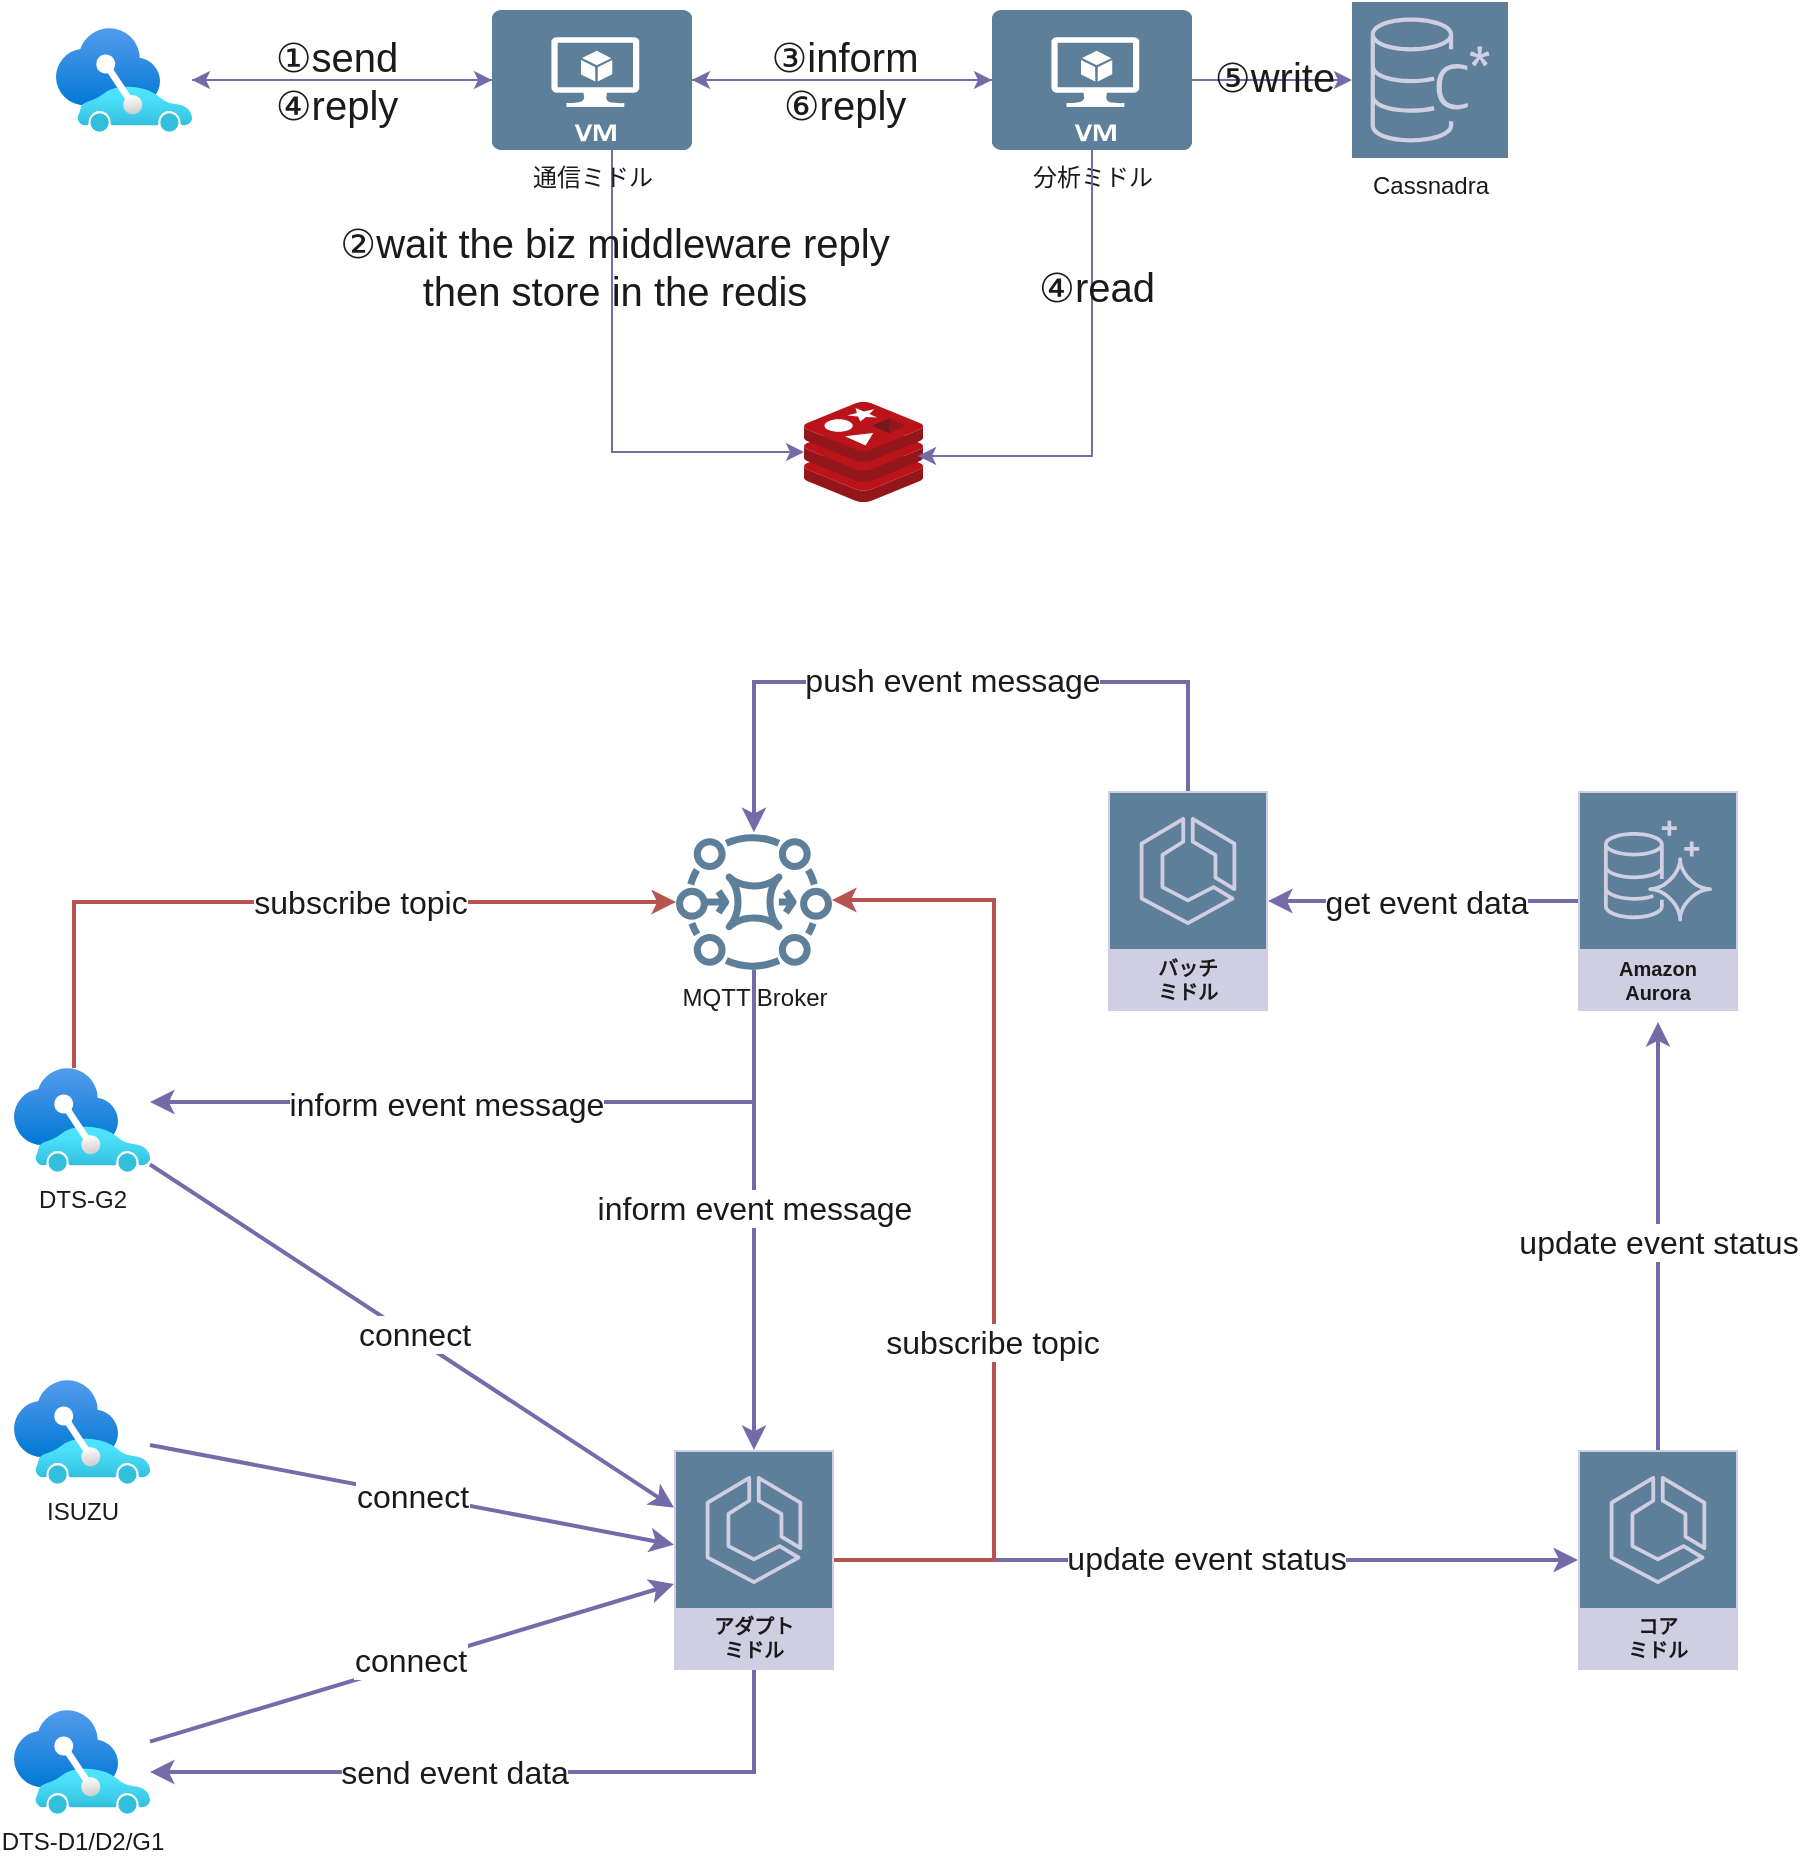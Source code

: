 <mxfile version="24.7.14">
  <diagram name="Page-1" id="x4K4CEO3Q-1ovU_ClNiI">
    <mxGraphModel dx="1386" dy="783" grid="1" gridSize="10" guides="1" tooltips="1" connect="1" arrows="1" fold="1" page="1" pageScale="1" pageWidth="827" pageHeight="1169" math="0" shadow="0">
      <root>
        <mxCell id="0" />
        <mxCell id="1" parent="0" />
        <mxCell id="N8VDQgT_DGMl3T4in-GJ-12" style="edgeStyle=orthogonalEdgeStyle;rounded=0;orthogonalLoop=1;jettySize=auto;html=1;shadow=0;labelBackgroundColor=none;strokeColor=#736CA8;fontColor=default;" edge="1" parent="1" source="N8VDQgT_DGMl3T4in-GJ-1" target="N8VDQgT_DGMl3T4in-GJ-2">
          <mxGeometry relative="1" as="geometry" />
        </mxCell>
        <mxCell id="N8VDQgT_DGMl3T4in-GJ-1" value="" style="image;aspect=fixed;html=1;points=[];align=center;fontSize=12;image=img/lib/azure2/other/Connected_Vehicle_Platform.svg;shadow=0;labelBackgroundColor=none;fillColor=#5D7F99;strokeColor=#D0CEE2;fontColor=#1A1A1A;" vertex="1" parent="1">
          <mxGeometry x="51" y="13" width="68" height="52" as="geometry" />
        </mxCell>
        <mxCell id="N8VDQgT_DGMl3T4in-GJ-10" style="edgeStyle=orthogonalEdgeStyle;rounded=0;orthogonalLoop=1;jettySize=auto;html=1;shadow=0;labelBackgroundColor=none;strokeColor=#736CA8;fontColor=default;" edge="1" parent="1" source="N8VDQgT_DGMl3T4in-GJ-2" target="N8VDQgT_DGMl3T4in-GJ-3">
          <mxGeometry relative="1" as="geometry" />
        </mxCell>
        <mxCell id="N8VDQgT_DGMl3T4in-GJ-13" style="edgeStyle=orthogonalEdgeStyle;rounded=0;orthogonalLoop=1;jettySize=auto;html=1;shadow=0;labelBackgroundColor=none;strokeColor=#736CA8;fontColor=default;" edge="1" parent="1" source="N8VDQgT_DGMl3T4in-GJ-2" target="N8VDQgT_DGMl3T4in-GJ-1">
          <mxGeometry relative="1" as="geometry" />
        </mxCell>
        <mxCell id="N8VDQgT_DGMl3T4in-GJ-21" value="①send&lt;div&gt;④reply&lt;/div&gt;" style="edgeLabel;html=1;align=center;verticalAlign=middle;resizable=0;points=[];fontSize=20;shadow=0;labelBackgroundColor=none;fontColor=#1A1A1A;" vertex="1" connectable="0" parent="N8VDQgT_DGMl3T4in-GJ-13">
          <mxGeometry x="0.04" relative="1" as="geometry">
            <mxPoint as="offset" />
          </mxGeometry>
        </mxCell>
        <mxCell id="N8VDQgT_DGMl3T4in-GJ-30" style="edgeStyle=orthogonalEdgeStyle;rounded=0;orthogonalLoop=1;jettySize=auto;html=1;shadow=0;labelBackgroundColor=none;strokeColor=#736CA8;fontColor=default;" edge="1" parent="1" source="N8VDQgT_DGMl3T4in-GJ-2" target="N8VDQgT_DGMl3T4in-GJ-8">
          <mxGeometry relative="1" as="geometry">
            <Array as="points">
              <mxPoint x="329" y="225" />
            </Array>
          </mxGeometry>
        </mxCell>
        <mxCell id="N8VDQgT_DGMl3T4in-GJ-31" value="&lt;span style=&quot;font-size: 20px;&quot;&gt;②wait the biz middleware reply&lt;/span&gt;&lt;div style=&quot;font-size: 20px;&quot;&gt;then store in the redis&lt;/div&gt;" style="edgeLabel;html=1;align=center;verticalAlign=middle;resizable=0;points=[];shadow=0;labelBackgroundColor=none;fontColor=#1A1A1A;" vertex="1" connectable="0" parent="N8VDQgT_DGMl3T4in-GJ-30">
          <mxGeometry x="-0.53" y="1" relative="1" as="geometry">
            <mxPoint as="offset" />
          </mxGeometry>
        </mxCell>
        <mxCell id="N8VDQgT_DGMl3T4in-GJ-2" value="通信ミドル" style="verticalLabelPosition=bottom;html=1;verticalAlign=top;align=center;strokeColor=none;fillColor=#5D7F99;shape=mxgraph.azure.virtual_machine;shadow=0;labelBackgroundColor=none;fontColor=#1A1A1A;" vertex="1" parent="1">
          <mxGeometry x="269" y="4" width="100" height="70" as="geometry" />
        </mxCell>
        <mxCell id="N8VDQgT_DGMl3T4in-GJ-3" value="分析ミドル" style="verticalLabelPosition=bottom;html=1;verticalAlign=top;align=center;strokeColor=none;fillColor=#5D7F99;shape=mxgraph.azure.virtual_machine;shadow=0;labelBackgroundColor=none;fontColor=#1A1A1A;" vertex="1" parent="1">
          <mxGeometry x="519" y="4" width="100" height="70" as="geometry" />
        </mxCell>
        <mxCell id="N8VDQgT_DGMl3T4in-GJ-8" value="" style="image;sketch=0;aspect=fixed;html=1;points=[];align=center;fontSize=12;image=img/lib/mscae/Cache_Redis_Product.svg;shadow=0;labelBackgroundColor=none;fillColor=#5D7F99;strokeColor=#D0CEE2;fontColor=#1A1A1A;" vertex="1" parent="1">
          <mxGeometry x="425" y="200" width="59.52" height="50" as="geometry" />
        </mxCell>
        <mxCell id="N8VDQgT_DGMl3T4in-GJ-9" value="Cassnadra" style="sketch=0;points=[[0,0,0],[0.25,0,0],[0.5,0,0],[0.75,0,0],[1,0,0],[0,1,0],[0.25,1,0],[0.5,1,0],[0.75,1,0],[1,1,0],[0,0.25,0],[0,0.5,0],[0,0.75,0],[1,0.25,0],[1,0.5,0],[1,0.75,0]];outlineConnect=0;fontColor=#1A1A1A;fillColor=#5D7F99;strokeColor=#D0CEE2;dashed=0;verticalLabelPosition=bottom;verticalAlign=top;align=center;html=1;fontSize=12;fontStyle=0;aspect=fixed;shape=mxgraph.aws4.resourceIcon;resIcon=mxgraph.aws4.managed_apache_cassandra_service;shadow=0;labelBackgroundColor=none;" vertex="1" parent="1">
          <mxGeometry x="699" width="78" height="78" as="geometry" />
        </mxCell>
        <mxCell id="N8VDQgT_DGMl3T4in-GJ-11" style="edgeStyle=orthogonalEdgeStyle;rounded=0;orthogonalLoop=1;jettySize=auto;html=1;entryX=1;entryY=0.5;entryDx=0;entryDy=0;entryPerimeter=0;shadow=0;labelBackgroundColor=none;strokeColor=#736CA8;fontColor=default;" edge="1" parent="1" source="N8VDQgT_DGMl3T4in-GJ-3" target="N8VDQgT_DGMl3T4in-GJ-2">
          <mxGeometry relative="1" as="geometry" />
        </mxCell>
        <mxCell id="N8VDQgT_DGMl3T4in-GJ-25" value="③inform&lt;div style=&quot;font-size: 20px;&quot;&gt;⑥reply&lt;/div&gt;" style="edgeLabel;html=1;align=center;verticalAlign=middle;resizable=0;points=[];fontSize=20;shadow=0;labelBackgroundColor=none;fontColor=#1A1A1A;" vertex="1" connectable="0" parent="N8VDQgT_DGMl3T4in-GJ-11">
          <mxGeometry x="-0.013" relative="1" as="geometry">
            <mxPoint as="offset" />
          </mxGeometry>
        </mxCell>
        <mxCell id="N8VDQgT_DGMl3T4in-GJ-14" style="edgeStyle=orthogonalEdgeStyle;rounded=0;orthogonalLoop=1;jettySize=auto;html=1;exitX=1;exitY=0.5;exitDx=0;exitDy=0;exitPerimeter=0;entryX=0;entryY=0.5;entryDx=0;entryDy=0;entryPerimeter=0;shadow=0;labelBackgroundColor=none;strokeColor=#736CA8;fontColor=default;" edge="1" parent="1" source="N8VDQgT_DGMl3T4in-GJ-3" target="N8VDQgT_DGMl3T4in-GJ-9">
          <mxGeometry relative="1" as="geometry" />
        </mxCell>
        <mxCell id="N8VDQgT_DGMl3T4in-GJ-26" value="⑤write" style="edgeLabel;html=1;align=center;verticalAlign=middle;resizable=0;points=[];fontSize=20;shadow=0;labelBackgroundColor=none;fontColor=#1A1A1A;" vertex="1" connectable="0" parent="N8VDQgT_DGMl3T4in-GJ-14">
          <mxGeometry x="0.025" y="2" relative="1" as="geometry">
            <mxPoint as="offset" />
          </mxGeometry>
        </mxCell>
        <mxCell id="N8VDQgT_DGMl3T4in-GJ-32" style="edgeStyle=orthogonalEdgeStyle;rounded=0;orthogonalLoop=1;jettySize=auto;html=1;entryX=0.958;entryY=0.62;entryDx=0;entryDy=0;entryPerimeter=0;shadow=0;labelBackgroundColor=none;strokeColor=#736CA8;fontColor=default;" edge="1" parent="1">
          <mxGeometry relative="1" as="geometry">
            <mxPoint x="569" y="74" as="sourcePoint" />
            <mxPoint x="482.02" y="227" as="targetPoint" />
            <Array as="points">
              <mxPoint x="569" y="227" />
            </Array>
          </mxGeometry>
        </mxCell>
        <mxCell id="N8VDQgT_DGMl3T4in-GJ-33" value="&lt;span style=&quot;font-size: 20px;&quot;&gt;④read&lt;/span&gt;" style="edgeLabel;html=1;align=center;verticalAlign=middle;resizable=0;points=[];shadow=0;labelBackgroundColor=none;fontColor=#1A1A1A;" vertex="1" connectable="0" parent="N8VDQgT_DGMl3T4in-GJ-32">
          <mxGeometry x="-0.434" y="2" relative="1" as="geometry">
            <mxPoint as="offset" />
          </mxGeometry>
        </mxCell>
        <mxCell id="N8VDQgT_DGMl3T4in-GJ-46" style="rounded=0;orthogonalLoop=1;jettySize=auto;html=1;labelBackgroundColor=none;strokeColor=#736CA8;fontColor=default;strokeWidth=2;" edge="1" parent="1" source="N8VDQgT_DGMl3T4in-GJ-34" target="N8VDQgT_DGMl3T4in-GJ-38">
          <mxGeometry relative="1" as="geometry" />
        </mxCell>
        <mxCell id="N8VDQgT_DGMl3T4in-GJ-69" value="connect" style="edgeLabel;html=1;align=center;verticalAlign=middle;resizable=0;points=[];strokeColor=#D0CEE2;fontColor=#1A1A1A;fillColor=#5D7F99;fontSize=16;" vertex="1" connectable="0" parent="N8VDQgT_DGMl3T4in-GJ-46">
          <mxGeometry x="-0.004" y="1" relative="1" as="geometry">
            <mxPoint x="1" as="offset" />
          </mxGeometry>
        </mxCell>
        <mxCell id="N8VDQgT_DGMl3T4in-GJ-58" style="edgeStyle=orthogonalEdgeStyle;rounded=0;orthogonalLoop=1;jettySize=auto;html=1;strokeColor=#736CA8;fontColor=default;strokeWidth=2;labelBackgroundColor=none;endArrow=none;endFill=0;startArrow=classic;startFill=1;" edge="1" parent="1" source="N8VDQgT_DGMl3T4in-GJ-34" target="N8VDQgT_DGMl3T4in-GJ-36">
          <mxGeometry relative="1" as="geometry">
            <Array as="points">
              <mxPoint x="400" y="550" />
            </Array>
          </mxGeometry>
        </mxCell>
        <mxCell id="N8VDQgT_DGMl3T4in-GJ-67" value="Text" style="edgeLabel;html=1;align=center;verticalAlign=middle;resizable=0;points=[];strokeColor=#D0CEE2;fontColor=#1A1A1A;fillColor=#5D7F99;" vertex="1" connectable="0" parent="N8VDQgT_DGMl3T4in-GJ-58">
          <mxGeometry x="-0.148" y="1" relative="1" as="geometry">
            <mxPoint x="-11" y="1" as="offset" />
          </mxGeometry>
        </mxCell>
        <mxCell id="N8VDQgT_DGMl3T4in-GJ-68" value="inform event message" style="edgeLabel;html=1;align=center;verticalAlign=middle;resizable=0;points=[];strokeColor=#D0CEE2;fontColor=#1A1A1A;fillColor=#5D7F99;fontSize=16;" vertex="1" connectable="0" parent="N8VDQgT_DGMl3T4in-GJ-58">
          <mxGeometry x="-0.198" y="-1" relative="1" as="geometry">
            <mxPoint as="offset" />
          </mxGeometry>
        </mxCell>
        <mxCell id="N8VDQgT_DGMl3T4in-GJ-34" value="DTS-G2" style="image;aspect=fixed;html=1;points=[];align=center;fontSize=12;image=img/lib/azure2/other/Connected_Vehicle_Platform.svg;shadow=0;labelBackgroundColor=none;fillColor=#5D7F99;strokeColor=#D0CEE2;fontColor=#1A1A1A;" vertex="1" parent="1">
          <mxGeometry x="30" y="533" width="68" height="52" as="geometry" />
        </mxCell>
        <mxCell id="N8VDQgT_DGMl3T4in-GJ-49" style="edgeStyle=orthogonalEdgeStyle;rounded=0;orthogonalLoop=1;jettySize=auto;html=1;elbow=vertical;labelBackgroundColor=none;strokeColor=#736CA8;fontColor=default;startArrow=none;startFill=0;strokeWidth=2;endArrow=classic;endFill=1;" edge="1" parent="1" source="N8VDQgT_DGMl3T4in-GJ-36" target="N8VDQgT_DGMl3T4in-GJ-38">
          <mxGeometry relative="1" as="geometry">
            <Array as="points">
              <mxPoint x="400" y="495" />
              <mxPoint x="400" y="495" />
            </Array>
          </mxGeometry>
        </mxCell>
        <mxCell id="N8VDQgT_DGMl3T4in-GJ-76" value="inform event message" style="edgeLabel;html=1;align=center;verticalAlign=middle;resizable=0;points=[];strokeColor=#D0CEE2;fontColor=#1A1A1A;fillColor=#5D7F99;fontSize=16;" vertex="1" connectable="0" parent="N8VDQgT_DGMl3T4in-GJ-49">
          <mxGeometry x="-0.008" relative="1" as="geometry">
            <mxPoint as="offset" />
          </mxGeometry>
        </mxCell>
        <mxCell id="N8VDQgT_DGMl3T4in-GJ-36" value="MQTT Broker" style="sketch=0;outlineConnect=0;fontColor=#1A1A1A;fillColor=#5D7F99;strokeColor=none;dashed=0;verticalLabelPosition=bottom;verticalAlign=top;align=center;html=1;fontSize=12;fontStyle=0;aspect=fixed;pointerEvents=1;shape=mxgraph.aws4.mq_broker;labelBackgroundColor=none;" vertex="1" parent="1">
          <mxGeometry x="361" y="415" width="78" height="69" as="geometry" />
        </mxCell>
        <mxCell id="N8VDQgT_DGMl3T4in-GJ-45" style="edgeStyle=orthogonalEdgeStyle;rounded=0;orthogonalLoop=1;jettySize=auto;html=1;labelBackgroundColor=none;strokeColor=#736CA8;fontColor=default;strokeWidth=2;" edge="1" parent="1" source="N8VDQgT_DGMl3T4in-GJ-38" target="N8VDQgT_DGMl3T4in-GJ-44">
          <mxGeometry relative="1" as="geometry" />
        </mxCell>
        <mxCell id="N8VDQgT_DGMl3T4in-GJ-73" value="update event status" style="edgeLabel;html=1;align=center;verticalAlign=middle;resizable=0;points=[];strokeColor=#D0CEE2;fontColor=#1A1A1A;fillColor=#5D7F99;fontSize=16;" vertex="1" connectable="0" parent="N8VDQgT_DGMl3T4in-GJ-45">
          <mxGeometry x="-0.004" y="1" relative="1" as="geometry">
            <mxPoint as="offset" />
          </mxGeometry>
        </mxCell>
        <mxCell id="N8VDQgT_DGMl3T4in-GJ-57" style="edgeStyle=orthogonalEdgeStyle;rounded=0;orthogonalLoop=1;jettySize=auto;html=1;fontColor=default;strokeWidth=2;startArrow=none;startFill=0;endArrow=classic;endFill=1;labelBackgroundColor=none;fillColor=#f8cecc;strokeColor=#b85450;" edge="1" parent="1" source="N8VDQgT_DGMl3T4in-GJ-38" target="N8VDQgT_DGMl3T4in-GJ-36">
          <mxGeometry relative="1" as="geometry">
            <mxPoint x="400" y="495" as="targetPoint" />
            <Array as="points">
              <mxPoint x="520" y="779" />
              <mxPoint x="520" y="449" />
            </Array>
          </mxGeometry>
        </mxCell>
        <mxCell id="N8VDQgT_DGMl3T4in-GJ-66" value="subscribe topic" style="edgeLabel;html=1;align=center;verticalAlign=middle;resizable=0;points=[];strokeColor=#D0CEE2;fontColor=#1A1A1A;fillColor=#5D7F99;fontSize=16;" vertex="1" connectable="0" parent="N8VDQgT_DGMl3T4in-GJ-57">
          <mxGeometry x="-0.006" relative="1" as="geometry">
            <mxPoint x="-1" y="55" as="offset" />
          </mxGeometry>
        </mxCell>
        <mxCell id="N8VDQgT_DGMl3T4in-GJ-38" value="アダプト&lt;div&gt;ミドル&lt;/div&gt;" style="sketch=0;outlineConnect=0;fontColor=#1A1A1A;strokeColor=#D0CEE2;fillColor=#5D7F99;dashed=0;verticalLabelPosition=middle;verticalAlign=bottom;align=center;html=1;whiteSpace=wrap;fontSize=10;fontStyle=1;spacing=3;shape=mxgraph.aws4.productIcon;prIcon=mxgraph.aws4.ecs;labelBackgroundColor=none;" vertex="1" parent="1">
          <mxGeometry x="360" y="724" width="80" height="110" as="geometry" />
        </mxCell>
        <mxCell id="N8VDQgT_DGMl3T4in-GJ-42" style="rounded=0;orthogonalLoop=1;jettySize=auto;html=1;endArrow=classic;endFill=1;startArrow=none;startFill=0;labelBackgroundColor=none;strokeColor=#736CA8;fontColor=default;strokeWidth=2;" edge="1" parent="1" source="N8VDQgT_DGMl3T4in-GJ-39" target="N8VDQgT_DGMl3T4in-GJ-38">
          <mxGeometry relative="1" as="geometry" />
        </mxCell>
        <mxCell id="N8VDQgT_DGMl3T4in-GJ-70" value="connect" style="edgeLabel;html=1;align=center;verticalAlign=middle;resizable=0;points=[];strokeColor=#D0CEE2;fontColor=#1A1A1A;fillColor=#5D7F99;fontSize=16;" vertex="1" connectable="0" parent="N8VDQgT_DGMl3T4in-GJ-42">
          <mxGeometry relative="1" as="geometry">
            <mxPoint as="offset" />
          </mxGeometry>
        </mxCell>
        <mxCell id="N8VDQgT_DGMl3T4in-GJ-39" value="ISUZU" style="image;aspect=fixed;html=1;points=[];align=center;fontSize=12;image=img/lib/azure2/other/Connected_Vehicle_Platform.svg;shadow=0;labelBackgroundColor=none;fillColor=#5D7F99;strokeColor=#D0CEE2;fontColor=#1A1A1A;" vertex="1" parent="1">
          <mxGeometry x="30" y="689" width="68" height="52" as="geometry" />
        </mxCell>
        <mxCell id="N8VDQgT_DGMl3T4in-GJ-47" style="edgeStyle=none;rounded=0;orthogonalLoop=1;jettySize=auto;html=1;labelBackgroundColor=none;strokeColor=#736CA8;fontColor=default;strokeWidth=2;" edge="1" parent="1" source="N8VDQgT_DGMl3T4in-GJ-40" target="N8VDQgT_DGMl3T4in-GJ-38">
          <mxGeometry relative="1" as="geometry" />
        </mxCell>
        <mxCell id="N8VDQgT_DGMl3T4in-GJ-71" value="connect" style="edgeLabel;html=1;align=center;verticalAlign=middle;resizable=0;points=[];strokeColor=#D0CEE2;fontColor=#1A1A1A;fillColor=#5D7F99;fontSize=16;" vertex="1" connectable="0" parent="N8VDQgT_DGMl3T4in-GJ-47">
          <mxGeometry x="-0.004" y="2" relative="1" as="geometry">
            <mxPoint as="offset" />
          </mxGeometry>
        </mxCell>
        <mxCell id="N8VDQgT_DGMl3T4in-GJ-40" value="DTS-D1/D2/G1" style="image;aspect=fixed;html=1;points=[];align=center;fontSize=12;image=img/lib/azure2/other/Connected_Vehicle_Platform.svg;shadow=0;labelBackgroundColor=none;fillColor=#5D7F99;strokeColor=#D0CEE2;fontColor=#1A1A1A;" vertex="1" parent="1">
          <mxGeometry x="30" y="854" width="68" height="52" as="geometry" />
        </mxCell>
        <mxCell id="N8VDQgT_DGMl3T4in-GJ-44" value="&lt;div&gt;コア&lt;/div&gt;&lt;div&gt;ミドル&lt;/div&gt;" style="sketch=0;outlineConnect=0;fontColor=#1A1A1A;strokeColor=#D0CEE2;fillColor=#5D7F99;dashed=0;verticalLabelPosition=middle;verticalAlign=bottom;align=center;html=1;whiteSpace=wrap;fontSize=10;fontStyle=1;spacing=3;shape=mxgraph.aws4.productIcon;prIcon=mxgraph.aws4.ecs;labelBackgroundColor=none;" vertex="1" parent="1">
          <mxGeometry x="812" y="724" width="80" height="110" as="geometry" />
        </mxCell>
        <mxCell id="N8VDQgT_DGMl3T4in-GJ-64" style="edgeStyle=orthogonalEdgeStyle;rounded=0;orthogonalLoop=1;jettySize=auto;html=1;strokeColor=#736CA8;fontColor=#1A1A1A;strokeWidth=2;" edge="1" parent="1" source="N8VDQgT_DGMl3T4in-GJ-52" target="N8VDQgT_DGMl3T4in-GJ-54">
          <mxGeometry relative="1" as="geometry" />
        </mxCell>
        <mxCell id="N8VDQgT_DGMl3T4in-GJ-74" value="get event data" style="edgeLabel;html=1;align=center;verticalAlign=middle;resizable=0;points=[];strokeColor=#D0CEE2;fontColor=#1A1A1A;fillColor=#5D7F99;fontSize=16;" vertex="1" connectable="0" parent="N8VDQgT_DGMl3T4in-GJ-64">
          <mxGeometry x="-0.017" relative="1" as="geometry">
            <mxPoint as="offset" />
          </mxGeometry>
        </mxCell>
        <mxCell id="N8VDQgT_DGMl3T4in-GJ-52" value="Amazon&#xa;Aurora" style="sketch=0;outlineConnect=0;fontColor=#1A1A1A;strokeColor=#D0CEE2;fillColor=#5D7F99;dashed=0;verticalLabelPosition=middle;verticalAlign=bottom;align=center;html=1;whiteSpace=wrap;fontSize=10;fontStyle=1;spacing=3;shape=mxgraph.aws4.productIcon;prIcon=mxgraph.aws4.aurora;labelBackgroundColor=none;" vertex="1" parent="1">
          <mxGeometry x="812" y="394.5" width="80" height="110" as="geometry" />
        </mxCell>
        <mxCell id="N8VDQgT_DGMl3T4in-GJ-56" style="edgeStyle=elbowEdgeStyle;rounded=0;orthogonalLoop=1;jettySize=auto;elbow=horizontal;html=1;labelBackgroundColor=none;strokeColor=#736CA8;fontColor=default;strokeWidth=2;" edge="1" parent="1" source="N8VDQgT_DGMl3T4in-GJ-54" target="N8VDQgT_DGMl3T4in-GJ-36">
          <mxGeometry relative="1" as="geometry">
            <Array as="points">
              <mxPoint x="510" y="340" />
            </Array>
          </mxGeometry>
        </mxCell>
        <mxCell id="N8VDQgT_DGMl3T4in-GJ-75" value="push event message" style="edgeLabel;html=1;align=center;verticalAlign=middle;resizable=0;points=[];strokeColor=#D0CEE2;fontColor=#1A1A1A;fillColor=#5D7F99;fontSize=16;" vertex="1" connectable="0" parent="N8VDQgT_DGMl3T4in-GJ-56">
          <mxGeometry x="0.191" y="-1" relative="1" as="geometry">
            <mxPoint x="34" as="offset" />
          </mxGeometry>
        </mxCell>
        <mxCell id="N8VDQgT_DGMl3T4in-GJ-54" value="&lt;div&gt;バッチ&lt;/div&gt;&lt;div&gt;ミドル&lt;/div&gt;" style="sketch=0;outlineConnect=0;fontColor=#1A1A1A;strokeColor=#D0CEE2;fillColor=#5D7F99;dashed=0;verticalLabelPosition=middle;verticalAlign=bottom;align=center;html=1;whiteSpace=wrap;fontSize=10;fontStyle=1;spacing=3;shape=mxgraph.aws4.productIcon;prIcon=mxgraph.aws4.ecs;labelBackgroundColor=none;" vertex="1" parent="1">
          <mxGeometry x="577" y="394.5" width="80" height="110" as="geometry" />
        </mxCell>
        <mxCell id="N8VDQgT_DGMl3T4in-GJ-63" style="edgeStyle=orthogonalEdgeStyle;rounded=0;orthogonalLoop=1;jettySize=auto;html=1;entryX=1;entryY=0.596;entryDx=0;entryDy=0;entryPerimeter=0;strokeColor=#736CA8;fontColor=#1A1A1A;strokeWidth=2;" edge="1" parent="1" source="N8VDQgT_DGMl3T4in-GJ-38" target="N8VDQgT_DGMl3T4in-GJ-40">
          <mxGeometry relative="1" as="geometry">
            <Array as="points">
              <mxPoint x="400" y="885" />
            </Array>
          </mxGeometry>
        </mxCell>
        <mxCell id="N8VDQgT_DGMl3T4in-GJ-72" value="send event data" style="edgeLabel;html=1;align=center;verticalAlign=middle;resizable=0;points=[];strokeColor=#D0CEE2;fontColor=#1A1A1A;fillColor=#5D7F99;fontSize=16;" vertex="1" connectable="0" parent="N8VDQgT_DGMl3T4in-GJ-63">
          <mxGeometry x="0.139" relative="1" as="geometry">
            <mxPoint as="offset" />
          </mxGeometry>
        </mxCell>
        <mxCell id="N8VDQgT_DGMl3T4in-GJ-37" style="edgeStyle=orthogonalEdgeStyle;rounded=0;orthogonalLoop=1;jettySize=auto;html=1;labelBackgroundColor=none;strokeColor=#b85450;fontColor=default;strokeWidth=2;startArrow=none;startFill=0;endArrow=classic;endFill=1;fillColor=#f8cecc;" edge="1" parent="1" source="N8VDQgT_DGMl3T4in-GJ-34" target="N8VDQgT_DGMl3T4in-GJ-36">
          <mxGeometry relative="1" as="geometry">
            <Array as="points">
              <mxPoint x="60" y="450" />
            </Array>
          </mxGeometry>
        </mxCell>
        <mxCell id="N8VDQgT_DGMl3T4in-GJ-65" value="subscribe topic" style="edgeLabel;html=1;align=center;verticalAlign=middle;resizable=0;points=[];strokeColor=#D0CEE2;fontColor=#1A1A1A;fillColor=#5D7F99;fontSize=16;" vertex="1" connectable="0" parent="N8VDQgT_DGMl3T4in-GJ-37">
          <mxGeometry x="0.175" relative="1" as="geometry">
            <mxPoint as="offset" />
          </mxGeometry>
        </mxCell>
        <mxCell id="N8VDQgT_DGMl3T4in-GJ-77" style="edgeStyle=orthogonalEdgeStyle;rounded=0;orthogonalLoop=1;jettySize=auto;html=1;entryX=0.5;entryY=1.05;entryDx=0;entryDy=0;entryPerimeter=0;strokeColor=#736CA8;fontColor=#1A1A1A;strokeWidth=2;" edge="1" parent="1" source="N8VDQgT_DGMl3T4in-GJ-44" target="N8VDQgT_DGMl3T4in-GJ-52">
          <mxGeometry relative="1" as="geometry" />
        </mxCell>
        <mxCell id="N8VDQgT_DGMl3T4in-GJ-78" value="update event status" style="edgeLabel;html=1;align=center;verticalAlign=middle;resizable=0;points=[];strokeColor=#D0CEE2;fontColor=#1A1A1A;fillColor=#5D7F99;fontSize=16;" vertex="1" connectable="0" parent="1">
          <mxGeometry x="852" y="620" as="geometry" />
        </mxCell>
      </root>
    </mxGraphModel>
  </diagram>
</mxfile>
